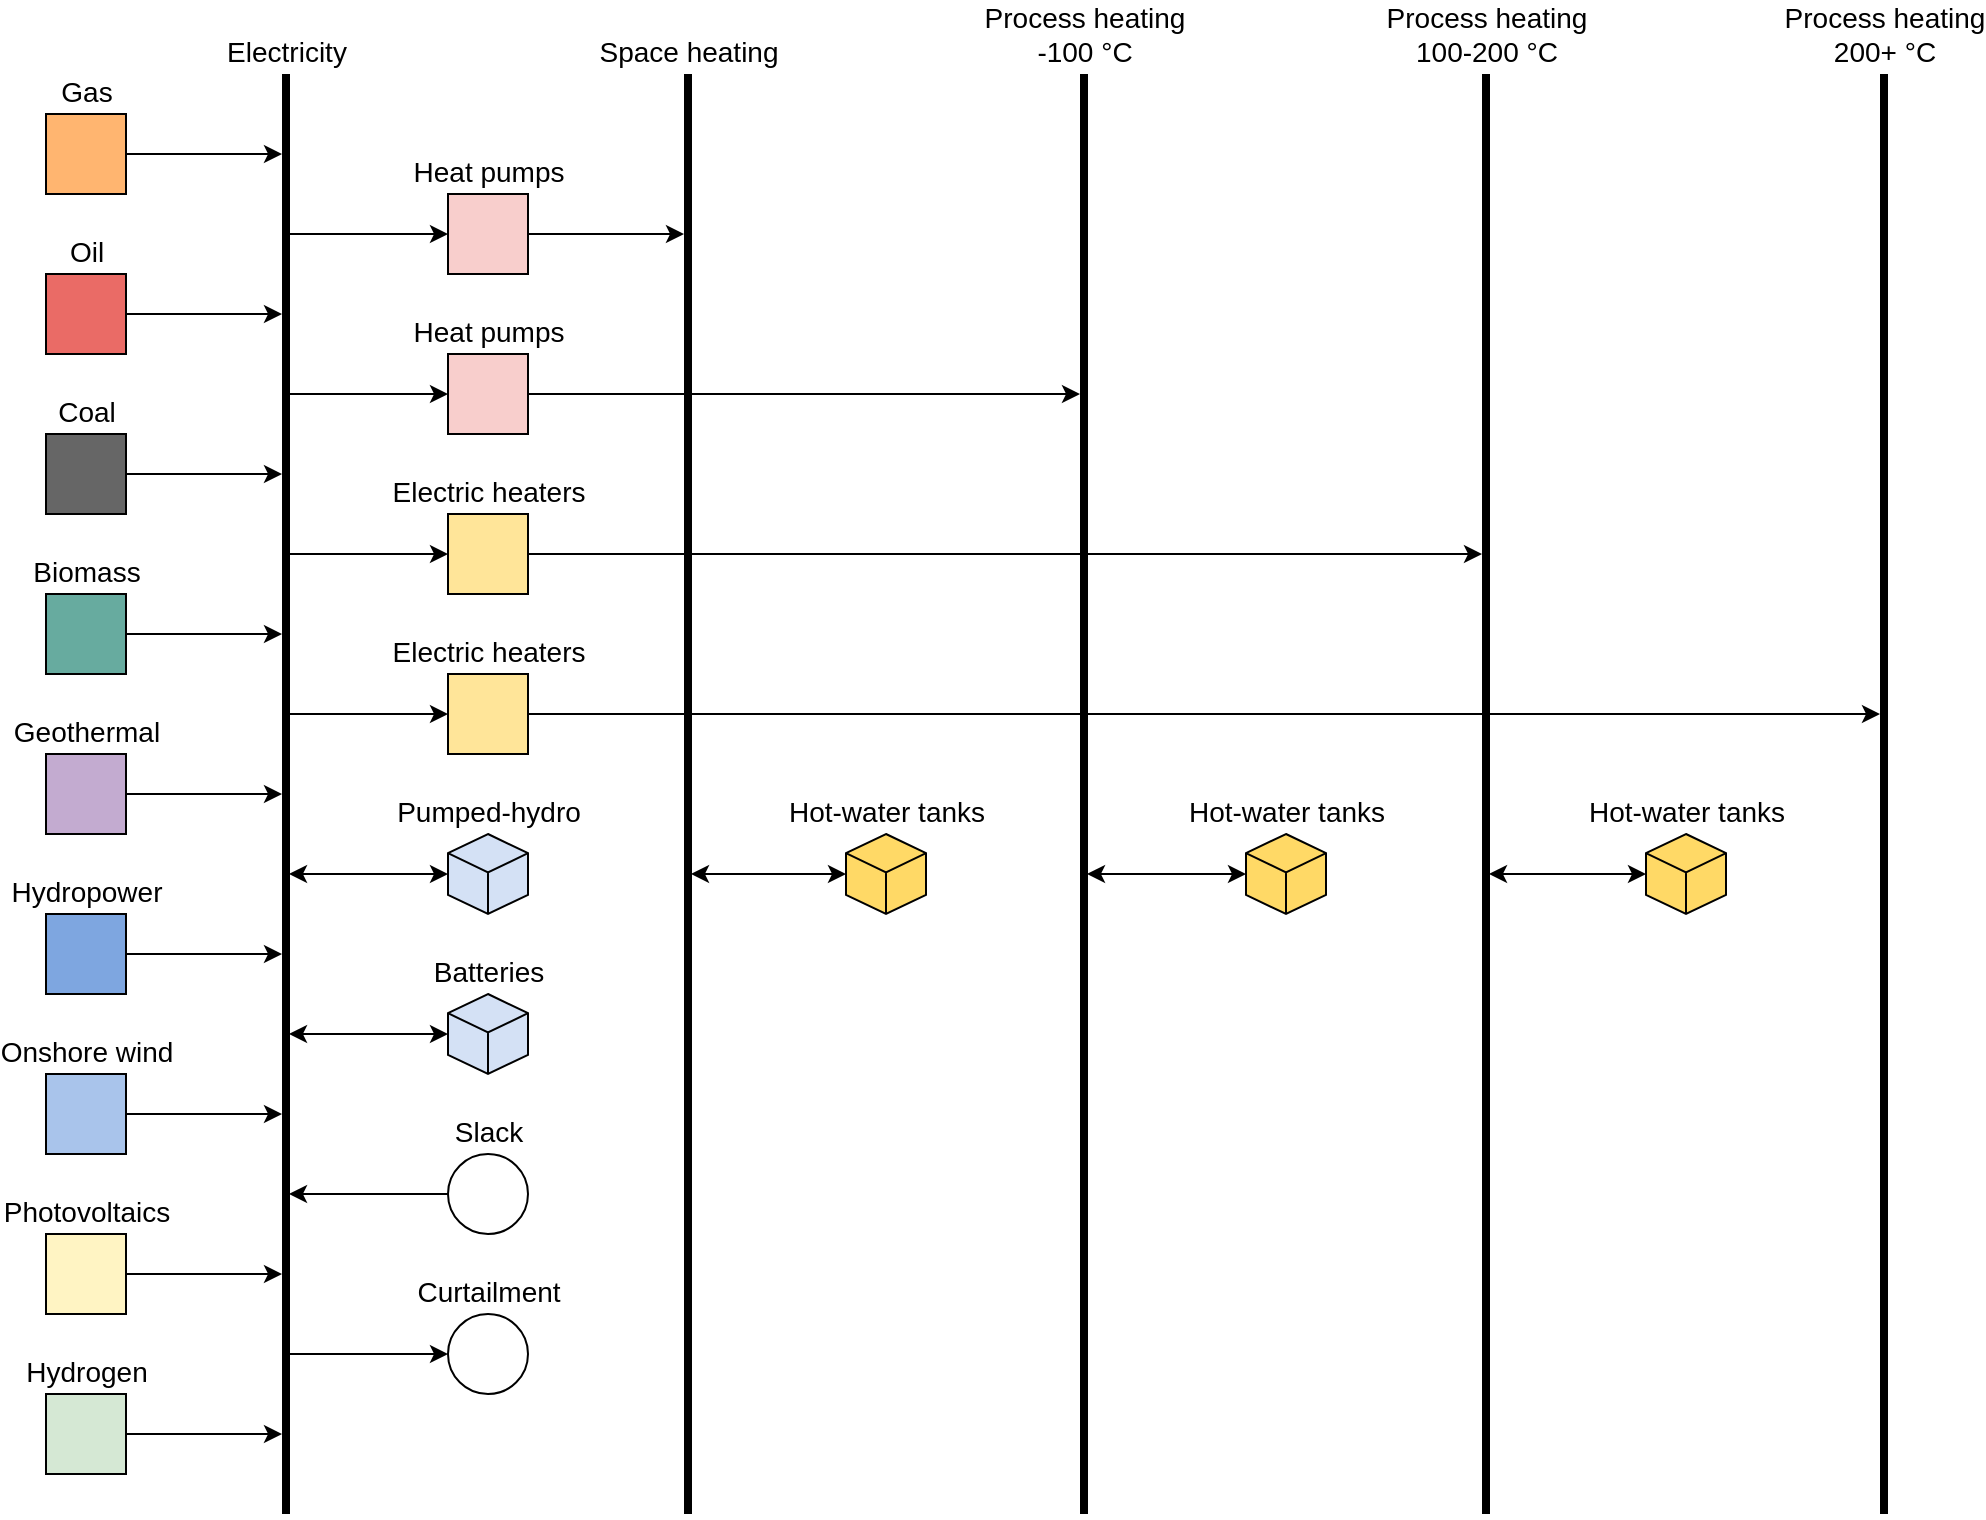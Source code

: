 <mxfile version="21.6.8" type="device">
  <diagram name="Page-1" id="AnQQJ0vRaY-f5qnkN5gD">
    <mxGraphModel dx="1418" dy="838" grid="1" gridSize="10" guides="1" tooltips="1" connect="1" arrows="1" fold="1" page="1" pageScale="1" pageWidth="1169" pageHeight="827" math="0" shadow="0">
      <root>
        <mxCell id="0" />
        <mxCell id="1" parent="0" />
        <mxCell id="wr_SEm7N8s3a5Fsn0AzX-1" value="Electricity" style="line;strokeWidth=4;direction=south;html=1;perimeter=backbonePerimeter;points=[];outlineConnect=0;labelPosition=center;verticalLabelPosition=top;align=center;verticalAlign=bottom;horizontal=1;spacingTop=8;spacing=2;fontSize=14;" parent="1" vertex="1">
          <mxGeometry x="235" y="60" width="10" height="720" as="geometry" />
        </mxCell>
        <mxCell id="wr_SEm7N8s3a5Fsn0AzX-2" value="Space heating" style="line;strokeWidth=4;direction=south;html=1;perimeter=backbonePerimeter;points=[];outlineConnect=0;labelPosition=center;verticalLabelPosition=top;align=center;verticalAlign=bottom;horizontal=1;spacingTop=8;spacing=2;fontSize=14;" parent="1" vertex="1">
          <mxGeometry x="436" y="60" width="10" height="720" as="geometry" />
        </mxCell>
        <mxCell id="wr_SEm7N8s3a5Fsn0AzX-3" value="Process heating&lt;br style=&quot;font-size: 14px;&quot;&gt;100-200 °C" style="line;strokeWidth=4;direction=south;html=1;perimeter=backbonePerimeter;points=[];outlineConnect=0;labelPosition=center;verticalLabelPosition=top;align=center;verticalAlign=bottom;horizontal=1;spacingTop=8;spacing=2;fontSize=14;" parent="1" vertex="1">
          <mxGeometry x="835" y="60" width="10" height="720" as="geometry" />
        </mxCell>
        <mxCell id="wr_SEm7N8s3a5Fsn0AzX-4" value="Process heating&lt;br style=&quot;font-size: 14px;&quot;&gt;-100 °C" style="line;strokeWidth=4;direction=south;html=1;perimeter=backbonePerimeter;points=[];outlineConnect=0;labelPosition=center;verticalLabelPosition=top;align=center;verticalAlign=bottom;horizontal=1;spacingTop=8;spacing=2;fontSize=14;" parent="1" vertex="1">
          <mxGeometry x="634" y="60" width="10" height="720" as="geometry" />
        </mxCell>
        <mxCell id="wr_SEm7N8s3a5Fsn0AzX-5" value="Process heating&lt;br style=&quot;font-size: 14px;&quot;&gt;200+&amp;nbsp;°C" style="line;strokeWidth=4;direction=south;html=1;perimeter=backbonePerimeter;points=[];outlineConnect=0;labelPosition=center;verticalLabelPosition=top;align=center;verticalAlign=bottom;horizontal=1;spacingTop=8;spacing=2;fontSize=14;" parent="1" vertex="1">
          <mxGeometry x="1034" y="60" width="10" height="720" as="geometry" />
        </mxCell>
        <mxCell id="wr_SEm7N8s3a5Fsn0AzX-7" value="Gas" style="rounded=0;html=1;verticalAlign=bottom;labelPosition=center;verticalLabelPosition=top;align=center;fillColor=#FFB570;fontSize=14;" parent="1" vertex="1">
          <mxGeometry x="120" y="80" width="40" height="40" as="geometry" />
        </mxCell>
        <mxCell id="wr_SEm7N8s3a5Fsn0AzX-8" value="Oil" style="rounded=0;html=1;verticalAlign=bottom;labelPosition=center;verticalLabelPosition=top;align=center;fillColor=#EA6B66;fontSize=14;" parent="1" vertex="1">
          <mxGeometry x="120" y="160" width="40" height="40" as="geometry" />
        </mxCell>
        <mxCell id="wr_SEm7N8s3a5Fsn0AzX-9" value="Coal" style="rounded=0;html=1;verticalAlign=bottom;labelPosition=center;verticalLabelPosition=top;align=center;fillColor=#666666;fontSize=14;" parent="1" vertex="1">
          <mxGeometry x="120" y="240" width="40" height="40" as="geometry" />
        </mxCell>
        <mxCell id="wr_SEm7N8s3a5Fsn0AzX-10" value="Biomass" style="rounded=0;html=1;verticalAlign=bottom;labelPosition=center;verticalLabelPosition=top;align=center;fillColor=#67AB9F;fontSize=14;" parent="1" vertex="1">
          <mxGeometry x="120" y="320" width="40" height="40" as="geometry" />
        </mxCell>
        <mxCell id="wr_SEm7N8s3a5Fsn0AzX-11" value="Geothermal" style="rounded=0;html=1;verticalAlign=bottom;labelPosition=center;verticalLabelPosition=top;align=center;fillColor=#C3ABD0;fontSize=14;" parent="1" vertex="1">
          <mxGeometry x="120" y="400" width="40" height="40" as="geometry" />
        </mxCell>
        <mxCell id="wr_SEm7N8s3a5Fsn0AzX-12" value="Hydropower" style="rounded=0;html=1;verticalAlign=bottom;labelPosition=center;verticalLabelPosition=top;align=center;direction=south;fillColor=#7EA6E0;fontSize=14;" parent="1" vertex="1">
          <mxGeometry x="120" y="480" width="40" height="40" as="geometry" />
        </mxCell>
        <mxCell id="wr_SEm7N8s3a5Fsn0AzX-13" value="Onshore wind" style="rounded=0;html=1;verticalAlign=bottom;labelPosition=center;verticalLabelPosition=top;align=center;fillColor=#A9C4EB;fontSize=14;" parent="1" vertex="1">
          <mxGeometry x="120" y="560" width="40" height="40" as="geometry" />
        </mxCell>
        <mxCell id="wr_SEm7N8s3a5Fsn0AzX-14" value="Photovoltaics" style="rounded=0;html=1;verticalAlign=bottom;labelPosition=center;verticalLabelPosition=top;align=center;fillColor=#FFF4C3;fontSize=14;" parent="1" vertex="1">
          <mxGeometry x="120" y="640" width="40" height="40" as="geometry" />
        </mxCell>
        <mxCell id="wr_SEm7N8s3a5Fsn0AzX-15" value="" style="endArrow=classic;html=1;rounded=0;exitX=1;exitY=0.5;exitDx=0;exitDy=0;fontSize=14;" parent="1" source="wr_SEm7N8s3a5Fsn0AzX-7" edge="1">
          <mxGeometry width="50" height="50" relative="1" as="geometry">
            <mxPoint x="560" y="450" as="sourcePoint" />
            <mxPoint x="238" y="100" as="targetPoint" />
          </mxGeometry>
        </mxCell>
        <mxCell id="wr_SEm7N8s3a5Fsn0AzX-16" value="" style="endArrow=classic;html=1;rounded=0;exitX=1;exitY=0.5;exitDx=0;exitDy=0;fontSize=14;" parent="1" source="wr_SEm7N8s3a5Fsn0AzX-8" edge="1">
          <mxGeometry width="50" height="50" relative="1" as="geometry">
            <mxPoint x="167" y="170" as="sourcePoint" />
            <mxPoint x="238" y="180" as="targetPoint" />
          </mxGeometry>
        </mxCell>
        <mxCell id="wr_SEm7N8s3a5Fsn0AzX-17" value="" style="endArrow=classic;html=1;rounded=0;exitX=1;exitY=0.5;exitDx=0;exitDy=0;fontSize=14;" parent="1" source="wr_SEm7N8s3a5Fsn0AzX-9" edge="1">
          <mxGeometry width="50" height="50" relative="1" as="geometry">
            <mxPoint x="180" y="120" as="sourcePoint" />
            <mxPoint x="238" y="260" as="targetPoint" />
          </mxGeometry>
        </mxCell>
        <mxCell id="wr_SEm7N8s3a5Fsn0AzX-18" value="" style="endArrow=classic;html=1;rounded=0;exitX=1;exitY=0.5;exitDx=0;exitDy=0;fontSize=14;" parent="1" source="wr_SEm7N8s3a5Fsn0AzX-10" edge="1">
          <mxGeometry width="50" height="50" relative="1" as="geometry">
            <mxPoint x="190" y="130" as="sourcePoint" />
            <mxPoint x="238" y="340" as="targetPoint" />
          </mxGeometry>
        </mxCell>
        <mxCell id="wr_SEm7N8s3a5Fsn0AzX-19" value="" style="endArrow=classic;html=1;rounded=0;exitX=1;exitY=0.5;exitDx=0;exitDy=0;fontSize=14;" parent="1" source="wr_SEm7N8s3a5Fsn0AzX-11" edge="1">
          <mxGeometry width="50" height="50" relative="1" as="geometry">
            <mxPoint x="200" y="140" as="sourcePoint" />
            <mxPoint x="238" y="420" as="targetPoint" />
          </mxGeometry>
        </mxCell>
        <mxCell id="wr_SEm7N8s3a5Fsn0AzX-20" value="" style="endArrow=classic;html=1;rounded=0;exitX=0.5;exitY=0;exitDx=0;exitDy=0;fontSize=14;" parent="1" source="wr_SEm7N8s3a5Fsn0AzX-12" edge="1">
          <mxGeometry width="50" height="50" relative="1" as="geometry">
            <mxPoint x="210" y="150" as="sourcePoint" />
            <mxPoint x="238" y="500" as="targetPoint" />
          </mxGeometry>
        </mxCell>
        <mxCell id="wr_SEm7N8s3a5Fsn0AzX-21" value="" style="endArrow=classic;html=1;rounded=0;exitX=1;exitY=0.5;exitDx=0;exitDy=0;fontSize=14;" parent="1" source="wr_SEm7N8s3a5Fsn0AzX-13" edge="1">
          <mxGeometry width="50" height="50" relative="1" as="geometry">
            <mxPoint x="220" y="160" as="sourcePoint" />
            <mxPoint x="238" y="580" as="targetPoint" />
          </mxGeometry>
        </mxCell>
        <mxCell id="wr_SEm7N8s3a5Fsn0AzX-22" value="" style="endArrow=classic;html=1;rounded=0;exitX=1;exitY=0.5;exitDx=0;exitDy=0;fontSize=14;" parent="1" source="wr_SEm7N8s3a5Fsn0AzX-14" edge="1">
          <mxGeometry width="50" height="50" relative="1" as="geometry">
            <mxPoint x="230" y="170" as="sourcePoint" />
            <mxPoint x="238" y="660" as="targetPoint" />
          </mxGeometry>
        </mxCell>
        <mxCell id="wr_SEm7N8s3a5Fsn0AzX-23" value="Heat pumps" style="rounded=0;html=1;verticalAlign=bottom;labelPosition=center;verticalLabelPosition=top;align=center;fillColor=#F8CECC;fontSize=14;" parent="1" vertex="1">
          <mxGeometry x="321" y="120" width="40" height="40" as="geometry" />
        </mxCell>
        <mxCell id="wr_SEm7N8s3a5Fsn0AzX-25" value="" style="endArrow=classic;html=1;rounded=0;entryX=0;entryY=0.5;entryDx=0;entryDy=0;fontSize=14;" parent="1" source="wr_SEm7N8s3a5Fsn0AzX-1" target="wr_SEm7N8s3a5Fsn0AzX-23" edge="1">
          <mxGeometry width="50" height="50" relative="1" as="geometry">
            <mxPoint x="170" y="150" as="sourcePoint" />
            <mxPoint x="253" y="150" as="targetPoint" />
          </mxGeometry>
        </mxCell>
        <mxCell id="wr_SEm7N8s3a5Fsn0AzX-26" value="" style="endArrow=classic;html=1;rounded=0;exitX=1;exitY=0.5;exitDx=0;exitDy=0;fontSize=14;" parent="1" source="wr_SEm7N8s3a5Fsn0AzX-23" target="wr_SEm7N8s3a5Fsn0AzX-2" edge="1">
          <mxGeometry width="50" height="50" relative="1" as="geometry">
            <mxPoint x="180" y="160" as="sourcePoint" />
            <mxPoint x="263" y="160" as="targetPoint" />
          </mxGeometry>
        </mxCell>
        <mxCell id="wr_SEm7N8s3a5Fsn0AzX-27" value="Heat pumps" style="rounded=0;html=1;verticalAlign=bottom;labelPosition=center;verticalLabelPosition=top;align=center;fillColor=#F8CECC;fontSize=14;" parent="1" vertex="1">
          <mxGeometry x="321" y="200" width="40" height="40" as="geometry" />
        </mxCell>
        <mxCell id="wr_SEm7N8s3a5Fsn0AzX-28" value="" style="endArrow=classic;html=1;rounded=0;entryX=0;entryY=0.5;entryDx=0;entryDy=0;fontSize=14;" parent="1" source="wr_SEm7N8s3a5Fsn0AzX-1" target="wr_SEm7N8s3a5Fsn0AzX-27" edge="1">
          <mxGeometry width="50" height="50" relative="1" as="geometry">
            <mxPoint x="260" y="220" as="sourcePoint" />
            <mxPoint x="410" y="150" as="targetPoint" />
          </mxGeometry>
        </mxCell>
        <mxCell id="wr_SEm7N8s3a5Fsn0AzX-29" value="" style="endArrow=classic;html=1;rounded=0;exitX=1;exitY=0.5;exitDx=0;exitDy=0;fontSize=14;" parent="1" source="wr_SEm7N8s3a5Fsn0AzX-27" target="wr_SEm7N8s3a5Fsn0AzX-4" edge="1">
          <mxGeometry width="50" height="50" relative="1" as="geometry">
            <mxPoint x="266" y="160" as="sourcePoint" />
            <mxPoint x="420" y="160" as="targetPoint" />
          </mxGeometry>
        </mxCell>
        <mxCell id="wr_SEm7N8s3a5Fsn0AzX-30" value="Electric heaters" style="rounded=0;html=1;verticalAlign=bottom;labelPosition=center;verticalLabelPosition=top;align=center;fillColor=#FFE599;fontSize=14;" parent="1" vertex="1">
          <mxGeometry x="321" y="280" width="40" height="40" as="geometry" />
        </mxCell>
        <mxCell id="wr_SEm7N8s3a5Fsn0AzX-31" value="" style="endArrow=classic;html=1;rounded=0;entryX=0;entryY=0.5;entryDx=0;entryDy=0;fontSize=14;" parent="1" source="wr_SEm7N8s3a5Fsn0AzX-1" target="wr_SEm7N8s3a5Fsn0AzX-30" edge="1">
          <mxGeometry width="50" height="50" relative="1" as="geometry">
            <mxPoint x="256" y="230" as="sourcePoint" />
            <mxPoint x="410" y="230" as="targetPoint" />
          </mxGeometry>
        </mxCell>
        <mxCell id="wr_SEm7N8s3a5Fsn0AzX-32" value="" style="endArrow=classic;html=1;rounded=0;exitX=1;exitY=0.5;exitDx=0;exitDy=0;fontSize=14;" parent="1" source="wr_SEm7N8s3a5Fsn0AzX-30" target="wr_SEm7N8s3a5Fsn0AzX-3" edge="1">
          <mxGeometry width="50" height="50" relative="1" as="geometry">
            <mxPoint x="266" y="240" as="sourcePoint" />
            <mxPoint x="420" y="240" as="targetPoint" />
          </mxGeometry>
        </mxCell>
        <mxCell id="wr_SEm7N8s3a5Fsn0AzX-33" value="Electric heaters" style="rounded=0;html=1;verticalAlign=bottom;labelPosition=center;verticalLabelPosition=top;align=center;fillColor=#FFE599;fontSize=14;" parent="1" vertex="1">
          <mxGeometry x="321" y="360" width="40" height="40" as="geometry" />
        </mxCell>
        <mxCell id="wr_SEm7N8s3a5Fsn0AzX-34" value="" style="endArrow=classic;html=1;rounded=0;entryX=0;entryY=0.5;entryDx=0;entryDy=0;fontSize=14;" parent="1" source="wr_SEm7N8s3a5Fsn0AzX-1" target="wr_SEm7N8s3a5Fsn0AzX-33" edge="1">
          <mxGeometry width="50" height="50" relative="1" as="geometry">
            <mxPoint x="310" y="440" as="sourcePoint" />
            <mxPoint x="410" y="310" as="targetPoint" />
          </mxGeometry>
        </mxCell>
        <mxCell id="wr_SEm7N8s3a5Fsn0AzX-35" value="" style="endArrow=classic;html=1;rounded=0;exitX=1;exitY=0.5;exitDx=0;exitDy=0;fontSize=14;" parent="1" source="wr_SEm7N8s3a5Fsn0AzX-33" target="wr_SEm7N8s3a5Fsn0AzX-5" edge="1">
          <mxGeometry width="50" height="50" relative="1" as="geometry">
            <mxPoint x="266" y="320" as="sourcePoint" />
            <mxPoint x="420" y="320" as="targetPoint" />
          </mxGeometry>
        </mxCell>
        <mxCell id="wr_SEm7N8s3a5Fsn0AzX-36" value="Pumped-hydro" style="html=1;shape=isoCube2;backgroundOutline=1;isoAngle=15;labelPosition=center;verticalLabelPosition=top;align=center;verticalAlign=bottom;fillColor=#D4E1F5;fontSize=14;" parent="1" vertex="1">
          <mxGeometry x="321" y="440" width="40" height="40" as="geometry" />
        </mxCell>
        <mxCell id="wr_SEm7N8s3a5Fsn0AzX-37" value="Batteries" style="html=1;shape=isoCube2;backgroundOutline=1;isoAngle=15;labelPosition=center;verticalLabelPosition=top;align=center;verticalAlign=bottom;fillColor=#D4E1F5;fontSize=14;" parent="1" vertex="1">
          <mxGeometry x="321" y="520" width="40" height="40" as="geometry" />
        </mxCell>
        <mxCell id="wr_SEm7N8s3a5Fsn0AzX-38" value="Hot-water tanks" style="html=1;shape=isoCube2;backgroundOutline=1;isoAngle=15;labelPosition=center;verticalLabelPosition=top;align=center;verticalAlign=bottom;fillColor=#FFD966;fontSize=14;" parent="1" vertex="1">
          <mxGeometry x="520" y="440" width="40" height="40" as="geometry" />
        </mxCell>
        <mxCell id="wr_SEm7N8s3a5Fsn0AzX-39" value="Hot-water tanks" style="html=1;shape=isoCube2;backgroundOutline=1;isoAngle=15;labelPosition=center;verticalLabelPosition=top;align=center;verticalAlign=bottom;fillColor=#FFD966;fontSize=14;" parent="1" vertex="1">
          <mxGeometry x="720" y="440" width="40" height="40" as="geometry" />
        </mxCell>
        <mxCell id="wr_SEm7N8s3a5Fsn0AzX-40" value="Hot-water tanks" style="html=1;shape=isoCube2;backgroundOutline=1;isoAngle=15;labelPosition=center;verticalLabelPosition=top;align=center;verticalAlign=bottom;fillColor=#FFD966;fontSize=14;" parent="1" vertex="1">
          <mxGeometry x="920" y="440" width="40" height="40" as="geometry" />
        </mxCell>
        <mxCell id="wr_SEm7N8s3a5Fsn0AzX-41" value="" style="endArrow=classic;startArrow=classic;html=1;rounded=0;entryX=0;entryY=0.5;entryDx=0;entryDy=0;entryPerimeter=0;fontSize=14;" parent="1" source="wr_SEm7N8s3a5Fsn0AzX-1" target="wr_SEm7N8s3a5Fsn0AzX-36" edge="1">
          <mxGeometry width="50" height="50" relative="1" as="geometry">
            <mxPoint x="260" y="470" as="sourcePoint" />
            <mxPoint x="610" y="440" as="targetPoint" />
          </mxGeometry>
        </mxCell>
        <mxCell id="wr_SEm7N8s3a5Fsn0AzX-42" value="" style="endArrow=classic;startArrow=classic;html=1;rounded=0;entryX=0;entryY=0.5;entryDx=0;entryDy=0;entryPerimeter=0;fontSize=14;" parent="1" source="wr_SEm7N8s3a5Fsn0AzX-1" target="wr_SEm7N8s3a5Fsn0AzX-37" edge="1">
          <mxGeometry width="50" height="50" relative="1" as="geometry">
            <mxPoint x="250" y="540" as="sourcePoint" />
            <mxPoint x="331" y="470" as="targetPoint" />
          </mxGeometry>
        </mxCell>
        <mxCell id="wr_SEm7N8s3a5Fsn0AzX-43" value="" style="endArrow=classic;startArrow=classic;html=1;rounded=0;entryX=0;entryY=0.5;entryDx=0;entryDy=0;entryPerimeter=0;fontSize=14;" parent="1" source="wr_SEm7N8s3a5Fsn0AzX-2" target="wr_SEm7N8s3a5Fsn0AzX-38" edge="1">
          <mxGeometry width="50" height="50" relative="1" as="geometry">
            <mxPoint x="261" y="480" as="sourcePoint" />
            <mxPoint x="341" y="480" as="targetPoint" />
          </mxGeometry>
        </mxCell>
        <mxCell id="wr_SEm7N8s3a5Fsn0AzX-44" value="" style="endArrow=classic;startArrow=classic;html=1;rounded=0;entryX=0;entryY=0.5;entryDx=0;entryDy=0;entryPerimeter=0;fontSize=14;" parent="1" source="wr_SEm7N8s3a5Fsn0AzX-4" target="wr_SEm7N8s3a5Fsn0AzX-39" edge="1">
          <mxGeometry width="50" height="50" relative="1" as="geometry">
            <mxPoint x="271" y="490" as="sourcePoint" />
            <mxPoint x="351" y="490" as="targetPoint" />
          </mxGeometry>
        </mxCell>
        <mxCell id="wr_SEm7N8s3a5Fsn0AzX-45" value="" style="endArrow=classic;startArrow=classic;html=1;rounded=0;entryX=0;entryY=0.5;entryDx=0;entryDy=0;entryPerimeter=0;fontSize=14;" parent="1" source="wr_SEm7N8s3a5Fsn0AzX-3" target="wr_SEm7N8s3a5Fsn0AzX-40" edge="1">
          <mxGeometry width="50" height="50" relative="1" as="geometry">
            <mxPoint x="850" y="460" as="sourcePoint" />
            <mxPoint x="361" y="500" as="targetPoint" />
          </mxGeometry>
        </mxCell>
        <mxCell id="wr_SEm7N8s3a5Fsn0AzX-48" value="Slack" style="ellipse;html=1;aspect=fixed;labelPosition=center;verticalLabelPosition=top;align=center;verticalAlign=bottom;fontSize=14;" parent="1" vertex="1">
          <mxGeometry x="321" y="600" width="40" height="40" as="geometry" />
        </mxCell>
        <mxCell id="wr_SEm7N8s3a5Fsn0AzX-49" value="Curtailment" style="ellipse;html=1;aspect=fixed;labelPosition=center;verticalLabelPosition=top;align=center;verticalAlign=bottom;fontSize=14;" parent="1" vertex="1">
          <mxGeometry x="321" y="680" width="40" height="40" as="geometry" />
        </mxCell>
        <mxCell id="wr_SEm7N8s3a5Fsn0AzX-50" value="" style="endArrow=classic;html=1;rounded=0;exitX=0;exitY=0.5;exitDx=0;exitDy=0;fontSize=14;" parent="1" source="wr_SEm7N8s3a5Fsn0AzX-48" target="wr_SEm7N8s3a5Fsn0AzX-1" edge="1">
          <mxGeometry width="50" height="50" relative="1" as="geometry">
            <mxPoint x="280" y="580" as="sourcePoint" />
            <mxPoint x="260" y="630" as="targetPoint" />
          </mxGeometry>
        </mxCell>
        <mxCell id="wr_SEm7N8s3a5Fsn0AzX-51" value="" style="endArrow=classic;html=1;rounded=0;entryX=0;entryY=0.5;entryDx=0;entryDy=0;fontSize=14;" parent="1" source="wr_SEm7N8s3a5Fsn0AzX-1" target="wr_SEm7N8s3a5Fsn0AzX-49" edge="1">
          <mxGeometry width="50" height="50" relative="1" as="geometry">
            <mxPoint x="180" y="640" as="sourcePoint" />
            <mxPoint x="258" y="640" as="targetPoint" />
          </mxGeometry>
        </mxCell>
        <mxCell id="Z8qMpehQhlkdzS7zDmY6-2" value="Hydrogen" style="rounded=0;html=1;verticalAlign=bottom;labelPosition=center;verticalLabelPosition=top;align=center;fillColor=#D5E8D4;fontSize=14;" vertex="1" parent="1">
          <mxGeometry x="120" y="720" width="40" height="40" as="geometry" />
        </mxCell>
        <mxCell id="Z8qMpehQhlkdzS7zDmY6-3" value="" style="endArrow=classic;html=1;rounded=0;exitX=1;exitY=0.5;exitDx=0;exitDy=0;fontSize=14;" edge="1" parent="1" source="Z8qMpehQhlkdzS7zDmY6-2" target="wr_SEm7N8s3a5Fsn0AzX-1">
          <mxGeometry width="50" height="50" relative="1" as="geometry">
            <mxPoint x="170" y="670" as="sourcePoint" />
            <mxPoint x="248" y="670" as="targetPoint" />
          </mxGeometry>
        </mxCell>
      </root>
    </mxGraphModel>
  </diagram>
</mxfile>
